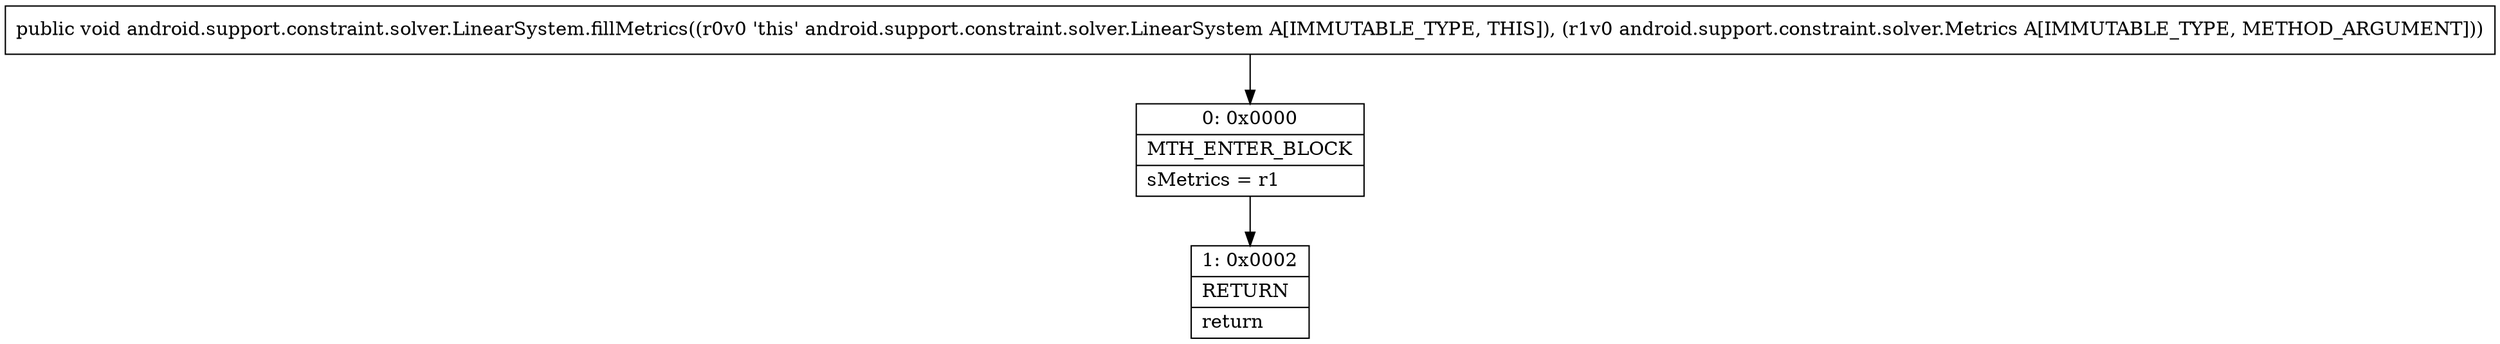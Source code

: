 digraph "CFG forandroid.support.constraint.solver.LinearSystem.fillMetrics(Landroid\/support\/constraint\/solver\/Metrics;)V" {
Node_0 [shape=record,label="{0\:\ 0x0000|MTH_ENTER_BLOCK\l|sMetrics = r1\l}"];
Node_1 [shape=record,label="{1\:\ 0x0002|RETURN\l|return\l}"];
MethodNode[shape=record,label="{public void android.support.constraint.solver.LinearSystem.fillMetrics((r0v0 'this' android.support.constraint.solver.LinearSystem A[IMMUTABLE_TYPE, THIS]), (r1v0 android.support.constraint.solver.Metrics A[IMMUTABLE_TYPE, METHOD_ARGUMENT])) }"];
MethodNode -> Node_0;
Node_0 -> Node_1;
}

